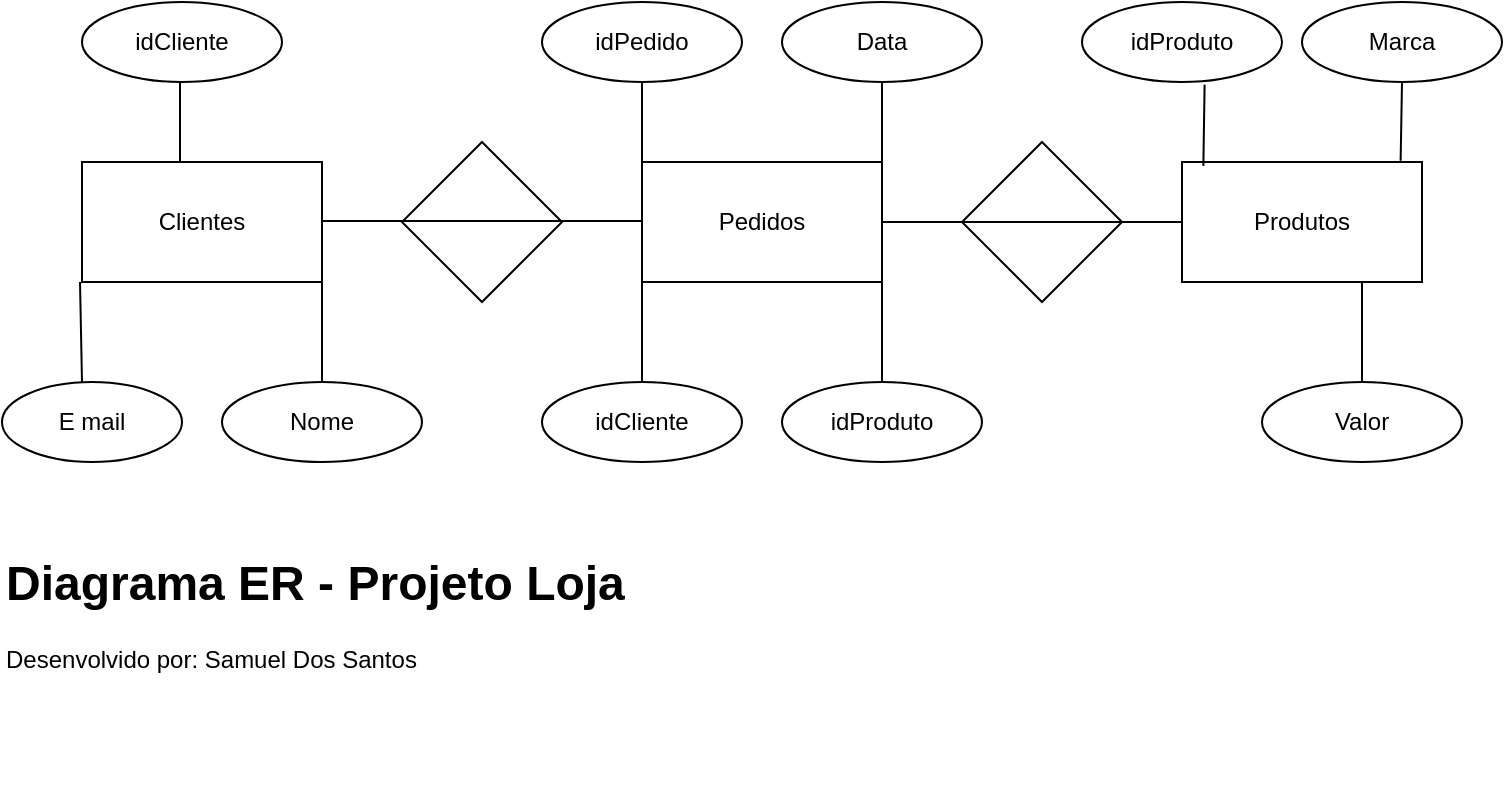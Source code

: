 <mxfile version="26.0.14">
  <diagram name="Página-1" id="JClQkr4GVp1-gIbkpUeY">
    <mxGraphModel dx="794" dy="454" grid="1" gridSize="10" guides="1" tooltips="1" connect="1" arrows="1" fold="1" page="1" pageScale="1" pageWidth="827" pageHeight="1169" math="0" shadow="0">
      <root>
        <mxCell id="0" />
        <mxCell id="1" parent="0" />
        <mxCell id="sVM9G5rSfvuoGjEAhM07-1" value="" style="rounded=0;whiteSpace=wrap;html=1;" vertex="1" parent="1">
          <mxGeometry x="70" y="510" width="120" height="60" as="geometry" />
        </mxCell>
        <mxCell id="sVM9G5rSfvuoGjEAhM07-4" value="" style="rounded=0;whiteSpace=wrap;html=1;" vertex="1" parent="1">
          <mxGeometry x="350" y="510" width="120" height="60" as="geometry" />
        </mxCell>
        <mxCell id="sVM9G5rSfvuoGjEAhM07-5" value="" style="rounded=0;whiteSpace=wrap;html=1;" vertex="1" parent="1">
          <mxGeometry x="350" y="510" width="120" height="60" as="geometry" />
        </mxCell>
        <mxCell id="sVM9G5rSfvuoGjEAhM07-7" value="" style="rounded=0;whiteSpace=wrap;html=1;" vertex="1" parent="1">
          <mxGeometry x="620" y="510" width="120" height="60" as="geometry" />
        </mxCell>
        <mxCell id="sVM9G5rSfvuoGjEAhM07-8" value="" style="rhombus;whiteSpace=wrap;html=1;" vertex="1" parent="1">
          <mxGeometry x="230" y="500" width="80" height="80" as="geometry" />
        </mxCell>
        <mxCell id="sVM9G5rSfvuoGjEAhM07-9" value="" style="rhombus;whiteSpace=wrap;html=1;" vertex="1" parent="1">
          <mxGeometry x="510" y="500" width="80" height="80" as="geometry" />
        </mxCell>
        <mxCell id="sVM9G5rSfvuoGjEAhM07-10" value="Clientes" style="text;html=1;align=center;verticalAlign=middle;whiteSpace=wrap;rounded=0;" vertex="1" parent="1">
          <mxGeometry x="100" y="525" width="60" height="30" as="geometry" />
        </mxCell>
        <mxCell id="sVM9G5rSfvuoGjEAhM07-11" value="Pedidos" style="text;html=1;align=center;verticalAlign=middle;whiteSpace=wrap;rounded=0;" vertex="1" parent="1">
          <mxGeometry x="380" y="525" width="60" height="30" as="geometry" />
        </mxCell>
        <mxCell id="sVM9G5rSfvuoGjEAhM07-12" value="Produtos" style="text;html=1;align=center;verticalAlign=middle;whiteSpace=wrap;rounded=0;" vertex="1" parent="1">
          <mxGeometry x="650" y="525" width="60" height="30" as="geometry" />
        </mxCell>
        <mxCell id="sVM9G5rSfvuoGjEAhM07-13" value="idCliente" style="ellipse;whiteSpace=wrap;html=1;align=center;" vertex="1" parent="1">
          <mxGeometry x="70" y="430" width="100" height="40" as="geometry" />
        </mxCell>
        <mxCell id="sVM9G5rSfvuoGjEAhM07-14" value="E mail" style="ellipse;whiteSpace=wrap;html=1;align=center;" vertex="1" parent="1">
          <mxGeometry x="30" y="620" width="90" height="40" as="geometry" />
        </mxCell>
        <mxCell id="sVM9G5rSfvuoGjEAhM07-15" value="Nome" style="ellipse;whiteSpace=wrap;html=1;align=center;" vertex="1" parent="1">
          <mxGeometry x="140" y="620" width="100" height="40" as="geometry" />
        </mxCell>
        <mxCell id="sVM9G5rSfvuoGjEAhM07-17" value="" style="endArrow=none;html=1;rounded=0;exitX=1;exitY=1;exitDx=0;exitDy=0;" edge="1" parent="1" source="sVM9G5rSfvuoGjEAhM07-1">
          <mxGeometry relative="1" as="geometry">
            <mxPoint x="190" y="580" as="sourcePoint" />
            <mxPoint x="190" y="620" as="targetPoint" />
            <Array as="points" />
          </mxGeometry>
        </mxCell>
        <mxCell id="sVM9G5rSfvuoGjEAhM07-19" value="" style="endArrow=none;html=1;rounded=0;" edge="1" parent="1">
          <mxGeometry relative="1" as="geometry">
            <mxPoint x="69" y="570" as="sourcePoint" />
            <mxPoint x="70" y="620" as="targetPoint" />
          </mxGeometry>
        </mxCell>
        <mxCell id="sVM9G5rSfvuoGjEAhM07-21" value="" style="endArrow=none;html=1;rounded=0;" edge="1" parent="1">
          <mxGeometry relative="1" as="geometry">
            <mxPoint x="190" y="539.5" as="sourcePoint" />
            <mxPoint x="350" y="539.5" as="targetPoint" />
          </mxGeometry>
        </mxCell>
        <mxCell id="sVM9G5rSfvuoGjEAhM07-22" value="" style="endArrow=none;html=1;rounded=0;" edge="1" parent="1">
          <mxGeometry relative="1" as="geometry">
            <mxPoint x="119" y="470" as="sourcePoint" />
            <mxPoint x="119" y="510" as="targetPoint" />
            <Array as="points" />
          </mxGeometry>
        </mxCell>
        <mxCell id="sVM9G5rSfvuoGjEAhM07-24" value="idCliente" style="ellipse;whiteSpace=wrap;html=1;align=center;" vertex="1" parent="1">
          <mxGeometry x="300" y="620" width="100" height="40" as="geometry" />
        </mxCell>
        <mxCell id="sVM9G5rSfvuoGjEAhM07-25" value="idProduto" style="ellipse;whiteSpace=wrap;html=1;align=center;" vertex="1" parent="1">
          <mxGeometry x="420" y="620" width="100" height="40" as="geometry" />
        </mxCell>
        <mxCell id="sVM9G5rSfvuoGjEAhM07-26" value="Data" style="ellipse;whiteSpace=wrap;html=1;align=center;" vertex="1" parent="1">
          <mxGeometry x="420" y="430" width="100" height="40" as="geometry" />
        </mxCell>
        <mxCell id="sVM9G5rSfvuoGjEAhM07-27" value="idPedido" style="ellipse;whiteSpace=wrap;html=1;align=center;" vertex="1" parent="1">
          <mxGeometry x="300" y="430" width="100" height="40" as="geometry" />
        </mxCell>
        <mxCell id="sVM9G5rSfvuoGjEAhM07-28" value="idProduto" style="ellipse;whiteSpace=wrap;html=1;align=center;" vertex="1" parent="1">
          <mxGeometry x="570" y="430" width="100" height="40" as="geometry" />
        </mxCell>
        <mxCell id="sVM9G5rSfvuoGjEAhM07-29" value="Marca" style="ellipse;whiteSpace=wrap;html=1;align=center;" vertex="1" parent="1">
          <mxGeometry x="680" y="430" width="100" height="40" as="geometry" />
        </mxCell>
        <mxCell id="sVM9G5rSfvuoGjEAhM07-30" value="Valor" style="ellipse;whiteSpace=wrap;html=1;align=center;" vertex="1" parent="1">
          <mxGeometry x="660" y="620" width="100" height="40" as="geometry" />
        </mxCell>
        <mxCell id="sVM9G5rSfvuoGjEAhM07-31" value="" style="endArrow=none;html=1;rounded=0;" edge="1" parent="1">
          <mxGeometry relative="1" as="geometry">
            <mxPoint x="710" y="570" as="sourcePoint" />
            <mxPoint x="710" y="620" as="targetPoint" />
          </mxGeometry>
        </mxCell>
        <mxCell id="sVM9G5rSfvuoGjEAhM07-32" value="" style="endArrow=none;html=1;rounded=0;exitX=0.613;exitY=1.033;exitDx=0;exitDy=0;exitPerimeter=0;entryX=0.089;entryY=0.033;entryDx=0;entryDy=0;entryPerimeter=0;" edge="1" parent="1" source="sVM9G5rSfvuoGjEAhM07-28" target="sVM9G5rSfvuoGjEAhM07-7">
          <mxGeometry relative="1" as="geometry">
            <mxPoint x="549.5" y="670" as="sourcePoint" />
            <mxPoint x="549.5" y="761.333" as="targetPoint" />
          </mxGeometry>
        </mxCell>
        <mxCell id="sVM9G5rSfvuoGjEAhM07-33" value="" style="endArrow=none;html=1;rounded=0;entryX=0.5;entryY=1;entryDx=0;entryDy=0;exitX=0.911;exitY=-0.011;exitDx=0;exitDy=0;exitPerimeter=0;" edge="1" parent="1" source="sVM9G5rSfvuoGjEAhM07-7" target="sVM9G5rSfvuoGjEAhM07-29">
          <mxGeometry relative="1" as="geometry">
            <mxPoint x="730" y="500" as="sourcePoint" />
            <mxPoint x="490" y="590" as="targetPoint" />
          </mxGeometry>
        </mxCell>
        <mxCell id="sVM9G5rSfvuoGjEAhM07-34" value="" style="endArrow=none;html=1;rounded=0;entryX=1;entryY=1;entryDx=0;entryDy=0;exitX=0.5;exitY=0;exitDx=0;exitDy=0;" edge="1" parent="1" source="sVM9G5rSfvuoGjEAhM07-25" target="sVM9G5rSfvuoGjEAhM07-5">
          <mxGeometry relative="1" as="geometry">
            <mxPoint x="330" y="590" as="sourcePoint" />
            <mxPoint x="490" y="590" as="targetPoint" />
          </mxGeometry>
        </mxCell>
        <mxCell id="sVM9G5rSfvuoGjEAhM07-35" value="" style="endArrow=none;html=1;rounded=0;exitX=0;exitY=1;exitDx=0;exitDy=0;entryX=0.5;entryY=0;entryDx=0;entryDy=0;" edge="1" parent="1" source="sVM9G5rSfvuoGjEAhM07-5" target="sVM9G5rSfvuoGjEAhM07-24">
          <mxGeometry relative="1" as="geometry">
            <mxPoint x="330" y="590" as="sourcePoint" />
            <mxPoint x="490" y="590" as="targetPoint" />
          </mxGeometry>
        </mxCell>
        <mxCell id="sVM9G5rSfvuoGjEAhM07-36" value="" style="endArrow=none;html=1;rounded=0;exitX=0.5;exitY=1;exitDx=0;exitDy=0;entryX=1;entryY=0;entryDx=0;entryDy=0;" edge="1" parent="1" source="sVM9G5rSfvuoGjEAhM07-26" target="sVM9G5rSfvuoGjEAhM07-5">
          <mxGeometry relative="1" as="geometry">
            <mxPoint x="330" y="590" as="sourcePoint" />
            <mxPoint x="490" y="590" as="targetPoint" />
          </mxGeometry>
        </mxCell>
        <mxCell id="sVM9G5rSfvuoGjEAhM07-37" value="" style="endArrow=none;html=1;rounded=0;exitX=0.5;exitY=1;exitDx=0;exitDy=0;entryX=0;entryY=0;entryDx=0;entryDy=0;" edge="1" parent="1" source="sVM9G5rSfvuoGjEAhM07-27" target="sVM9G5rSfvuoGjEAhM07-5">
          <mxGeometry relative="1" as="geometry">
            <mxPoint x="330" y="590" as="sourcePoint" />
            <mxPoint x="490" y="590" as="targetPoint" />
          </mxGeometry>
        </mxCell>
        <mxCell id="sVM9G5rSfvuoGjEAhM07-38" value="" style="endArrow=none;html=1;rounded=0;entryX=0;entryY=0.5;entryDx=0;entryDy=0;exitX=1;exitY=0.5;exitDx=0;exitDy=0;" edge="1" parent="1" source="sVM9G5rSfvuoGjEAhM07-5" target="sVM9G5rSfvuoGjEAhM07-7">
          <mxGeometry relative="1" as="geometry">
            <mxPoint x="330" y="590" as="sourcePoint" />
            <mxPoint x="490" y="590" as="targetPoint" />
          </mxGeometry>
        </mxCell>
        <mxCell id="sVM9G5rSfvuoGjEAhM07-39" value="&lt;h1 style=&quot;margin-top: 0px;&quot;&gt;&lt;span style=&quot;background-color: transparent; color: light-dark(rgb(0, 0, 0), rgb(255, 255, 255));&quot;&gt;Diagrama ER - Projeto Loja&lt;/span&gt;&lt;span style=&quot;background-color: transparent; color: light-dark(rgb(0, 0, 0), rgb(255, 255, 255)); font-size: 12px; font-weight: normal;&quot;&gt;&amp;nbsp;&amp;nbsp;&lt;/span&gt;&lt;/h1&gt;&lt;div&gt;&lt;span style=&quot;background-color: transparent; color: light-dark(rgb(0, 0, 0), rgb(255, 255, 255)); font-size: 12px; font-weight: normal;&quot;&gt;Desenvolvido por: Samuel Dos Santos&lt;/span&gt;&lt;/div&gt;" style="text;html=1;whiteSpace=wrap;overflow=hidden;rounded=0;" vertex="1" parent="1">
          <mxGeometry x="30" y="700" width="340" height="120" as="geometry" />
        </mxCell>
      </root>
    </mxGraphModel>
  </diagram>
</mxfile>
